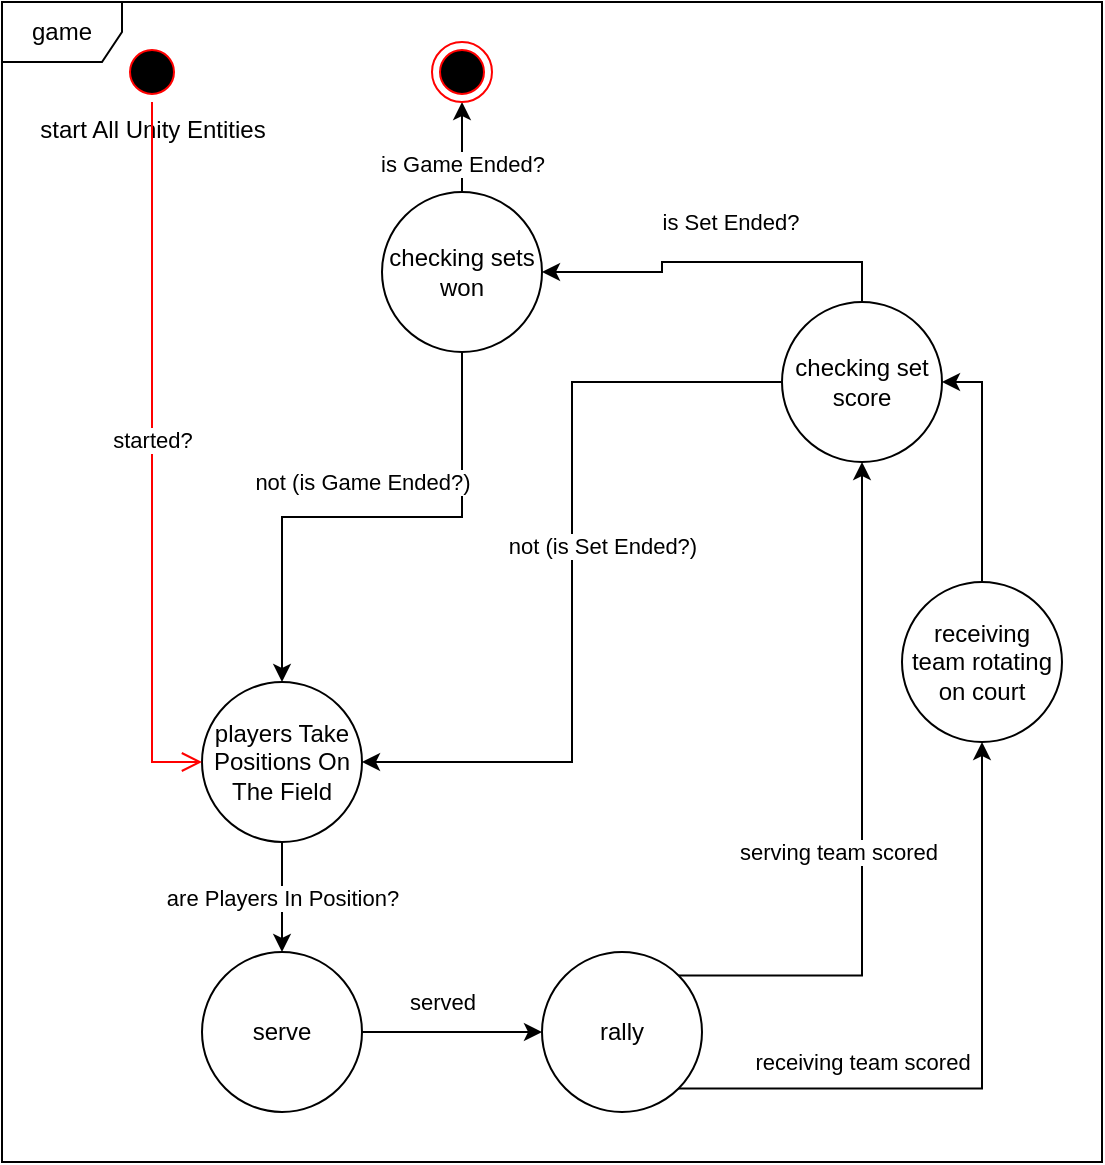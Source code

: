 <mxfile pages="1" version="11.2.5" type="device"><diagram id="Pshok0bx9JE-HMNfskgp" name="Page-1"><mxGraphModel dx="1102" dy="1044" grid="1" gridSize="10" guides="1" tooltips="1" connect="1" arrows="1" fold="1" page="0" pageScale="1" pageWidth="827" pageHeight="1169" math="0" shadow="0"><root><mxCell id="0"/><mxCell id="1" parent="0"/><mxCell id="FOOYNNSZbtBKj67F5jDb-1" value="game" style="shape=umlFrame;whiteSpace=wrap;html=1;" parent="1" vertex="1"><mxGeometry x="70" y="-390" width="550" height="580" as="geometry"/></mxCell><mxCell id="TX_N2TCMcjY-T4Us8mV_-81" value="served" style="edgeStyle=orthogonalEdgeStyle;rounded=0;orthogonalLoop=1;jettySize=auto;html=1;strokeColor=#000000;" parent="1" source="TX_N2TCMcjY-T4Us8mV_-91" target="TX_N2TCMcjY-T4Us8mV_-5" edge="1"><mxGeometry x="-0.111" y="15" relative="1" as="geometry"><mxPoint as="offset"/></mxGeometry></mxCell><mxCell id="TX_N2TCMcjY-T4Us8mV_-92" value="are Players In Position?" style="edgeStyle=orthogonalEdgeStyle;rounded=0;orthogonalLoop=1;jettySize=auto;html=1;exitX=0.5;exitY=1;exitDx=0;exitDy=0;entryX=0.5;entryY=0;entryDx=0;entryDy=0;strokeColor=#000000;" parent="1" source="TX_N2TCMcjY-T4Us8mV_-3" target="TX_N2TCMcjY-T4Us8mV_-91" edge="1"><mxGeometry relative="1" as="geometry"/></mxCell><mxCell id="TX_N2TCMcjY-T4Us8mV_-3" value="players Take Positions On The Field" style="ellipse;whiteSpace=wrap;html=1;aspect=fixed;" parent="1" vertex="1"><mxGeometry x="170" y="-50" width="80" height="80" as="geometry"/></mxCell><mxCell id="TX_N2TCMcjY-T4Us8mV_-86" value="serving team scored" style="edgeStyle=orthogonalEdgeStyle;rounded=0;orthogonalLoop=1;jettySize=auto;html=1;exitX=1;exitY=0;exitDx=0;exitDy=0;strokeColor=#000000;entryX=0.5;entryY=1;entryDx=0;entryDy=0;" parent="1" source="TX_N2TCMcjY-T4Us8mV_-5" target="TX_N2TCMcjY-T4Us8mV_-61" edge="1"><mxGeometry x="-0.122" y="12" relative="1" as="geometry"><mxPoint x="490" y="100" as="targetPoint"/><mxPoint as="offset"/></mxGeometry></mxCell><mxCell id="TX_N2TCMcjY-T4Us8mV_-87" value="receiving team scored" style="edgeStyle=orthogonalEdgeStyle;rounded=0;orthogonalLoop=1;jettySize=auto;html=1;exitX=0;exitY=1;exitDx=0;exitDy=0;entryX=0.5;entryY=1;entryDx=0;entryDy=0;strokeColor=#000000;" parent="1" source="TX_N2TCMcjY-T4Us8mV_-5" target="TX_N2TCMcjY-T4Us8mV_-32" edge="1"><mxGeometry x="-0.223" y="13" relative="1" as="geometry"><mxPoint x="610" y="100" as="targetPoint"/><mxPoint as="offset"/></mxGeometry></mxCell><mxCell id="TX_N2TCMcjY-T4Us8mV_-5" value="rally" style="ellipse;whiteSpace=wrap;html=1;aspect=fixed;" parent="1" vertex="1"><mxGeometry x="340" y="85" width="80" height="80" as="geometry"/></mxCell><mxCell id="TX_N2TCMcjY-T4Us8mV_-65" style="edgeStyle=orthogonalEdgeStyle;rounded=0;orthogonalLoop=1;jettySize=auto;html=1;exitX=0.5;exitY=0;exitDx=0;exitDy=0;entryX=1;entryY=0.5;entryDx=0;entryDy=0;strokeColor=#000000;" parent="1" source="TX_N2TCMcjY-T4Us8mV_-32" target="TX_N2TCMcjY-T4Us8mV_-61" edge="1"><mxGeometry relative="1" as="geometry"/></mxCell><mxCell id="TX_N2TCMcjY-T4Us8mV_-32" value="receiving team rotating on court" style="ellipse;whiteSpace=wrap;html=1;aspect=fixed;" parent="1" vertex="1"><mxGeometry x="520" y="-100" width="80" height="80" as="geometry"/></mxCell><mxCell id="TX_N2TCMcjY-T4Us8mV_-84" value="is Game Ended?" style="edgeStyle=orthogonalEdgeStyle;rounded=0;orthogonalLoop=1;jettySize=auto;html=1;exitX=0.5;exitY=0;exitDx=0;exitDy=0;strokeColor=#000000;" parent="1" source="TX_N2TCMcjY-T4Us8mV_-56" target="TX_N2TCMcjY-T4Us8mV_-75" edge="1"><mxGeometry x="-0.364" relative="1" as="geometry"><mxPoint as="offset"/></mxGeometry></mxCell><mxCell id="TX_N2TCMcjY-T4Us8mV_-85" value="not (is Game Ended?)" style="edgeStyle=orthogonalEdgeStyle;rounded=0;orthogonalLoop=1;jettySize=auto;html=1;exitX=0.5;exitY=1;exitDx=0;exitDy=0;strokeColor=#000000;" parent="1" source="TX_N2TCMcjY-T4Us8mV_-56" target="TX_N2TCMcjY-T4Us8mV_-3" edge="1"><mxGeometry x="0.043" y="-18" relative="1" as="geometry"><mxPoint as="offset"/></mxGeometry></mxCell><mxCell id="TX_N2TCMcjY-T4Us8mV_-56" value="checking sets won" style="ellipse;whiteSpace=wrap;html=1;aspect=fixed;" parent="1" vertex="1"><mxGeometry x="260" y="-295" width="80" height="80" as="geometry"/></mxCell><mxCell id="TX_N2TCMcjY-T4Us8mV_-68" value="is Set Ended?" style="edgeStyle=orthogonalEdgeStyle;rounded=0;orthogonalLoop=1;jettySize=auto;html=1;exitX=0.5;exitY=0;exitDx=0;exitDy=0;entryX=1;entryY=0.5;entryDx=0;entryDy=0;strokeColor=#000000;" parent="1" source="TX_N2TCMcjY-T4Us8mV_-61" target="TX_N2TCMcjY-T4Us8mV_-56" edge="1"><mxGeometry x="-0.064" y="-20" relative="1" as="geometry"><mxPoint as="offset"/></mxGeometry></mxCell><mxCell id="TX_N2TCMcjY-T4Us8mV_-71" value="not (is Set Ended?)" style="edgeStyle=orthogonalEdgeStyle;rounded=0;orthogonalLoop=1;jettySize=auto;html=1;exitX=0;exitY=0.5;exitDx=0;exitDy=0;entryX=1;entryY=0.5;entryDx=0;entryDy=0;strokeColor=#000000;" parent="1" source="TX_N2TCMcjY-T4Us8mV_-61" target="TX_N2TCMcjY-T4Us8mV_-3" edge="1"><mxGeometry x="-0.068" y="15" relative="1" as="geometry"><mxPoint as="offset"/></mxGeometry></mxCell><mxCell id="TX_N2TCMcjY-T4Us8mV_-61" value="checking set score" style="ellipse;whiteSpace=wrap;html=1;aspect=fixed;" parent="1" vertex="1"><mxGeometry x="460" y="-240" width="80" height="80" as="geometry"/></mxCell><mxCell id="TX_N2TCMcjY-T4Us8mV_-75" value="" style="ellipse;html=1;shape=endState;fillColor=#000000;strokeColor=#ff0000;" parent="1" vertex="1"><mxGeometry x="285" y="-370" width="30" height="30" as="geometry"/></mxCell><mxCell id="TX_N2TCMcjY-T4Us8mV_-76" value="&lt;br&gt;&lt;br&gt;&lt;br&gt;&lt;br&gt;start All Unity Entities" style="ellipse;html=1;shape=startState;fillColor=#000000;strokeColor=#ff0000;" parent="1" vertex="1"><mxGeometry x="130" y="-370" width="30" height="30" as="geometry"/></mxCell><mxCell id="TX_N2TCMcjY-T4Us8mV_-77" value="started?" style="edgeStyle=orthogonalEdgeStyle;html=1;verticalAlign=bottom;endArrow=open;endSize=8;strokeColor=#ff0000;rounded=0;" parent="1" source="TX_N2TCMcjY-T4Us8mV_-76" target="TX_N2TCMcjY-T4Us8mV_-3" edge="1"><mxGeometry relative="1" as="geometry"><mxPoint x="145" y="-290" as="targetPoint"/><Array as="points"><mxPoint x="145" y="-10"/></Array></mxGeometry></mxCell><mxCell id="TX_N2TCMcjY-T4Us8mV_-91" value="serve" style="ellipse;whiteSpace=wrap;html=1;aspect=fixed;" parent="1" vertex="1"><mxGeometry x="170" y="85" width="80" height="80" as="geometry"/></mxCell></root></mxGraphModel></diagram></mxfile>